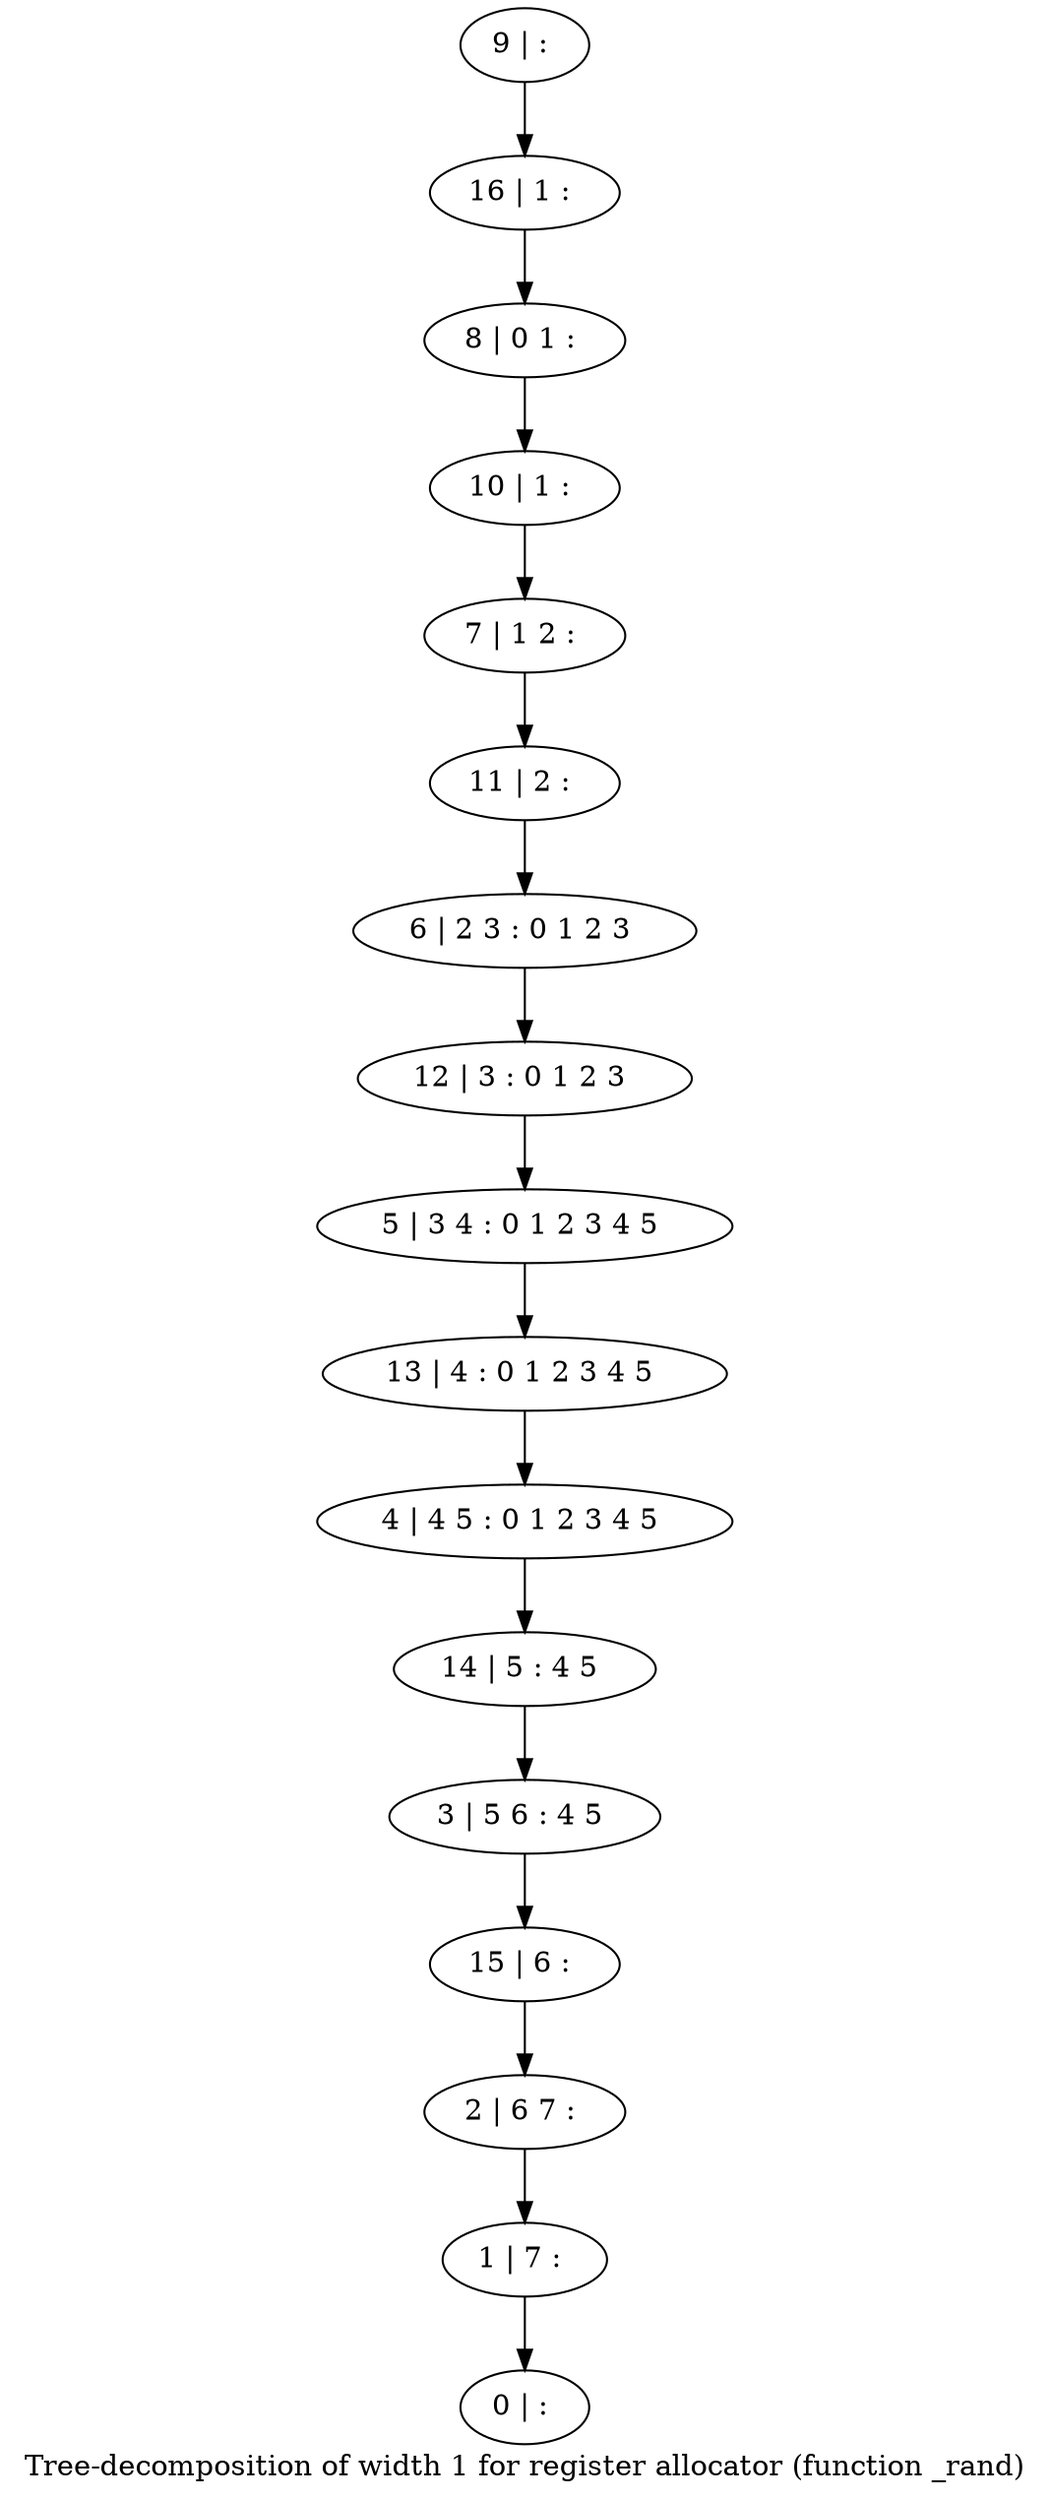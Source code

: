 digraph G {
graph [label="Tree-decomposition of width 1 for register allocator (function _rand)"]
0[label="0 | : "];
1[label="1 | 7 : "];
2[label="2 | 6 7 : "];
3[label="3 | 5 6 : 4 5 "];
4[label="4 | 4 5 : 0 1 2 3 4 5 "];
5[label="5 | 3 4 : 0 1 2 3 4 5 "];
6[label="6 | 2 3 : 0 1 2 3 "];
7[label="7 | 1 2 : "];
8[label="8 | 0 1 : "];
9[label="9 | : "];
10[label="10 | 1 : "];
11[label="11 | 2 : "];
12[label="12 | 3 : 0 1 2 3 "];
13[label="13 | 4 : 0 1 2 3 4 5 "];
14[label="14 | 5 : 4 5 "];
15[label="15 | 6 : "];
16[label="16 | 1 : "];
9->16 ;
16->8 ;
8->10 ;
10->7 ;
7->11 ;
11->6 ;
6->12 ;
12->5 ;
5->13 ;
13->4 ;
4->14 ;
14->3 ;
3->15 ;
15->2 ;
2->1 ;
1->0 ;
}
